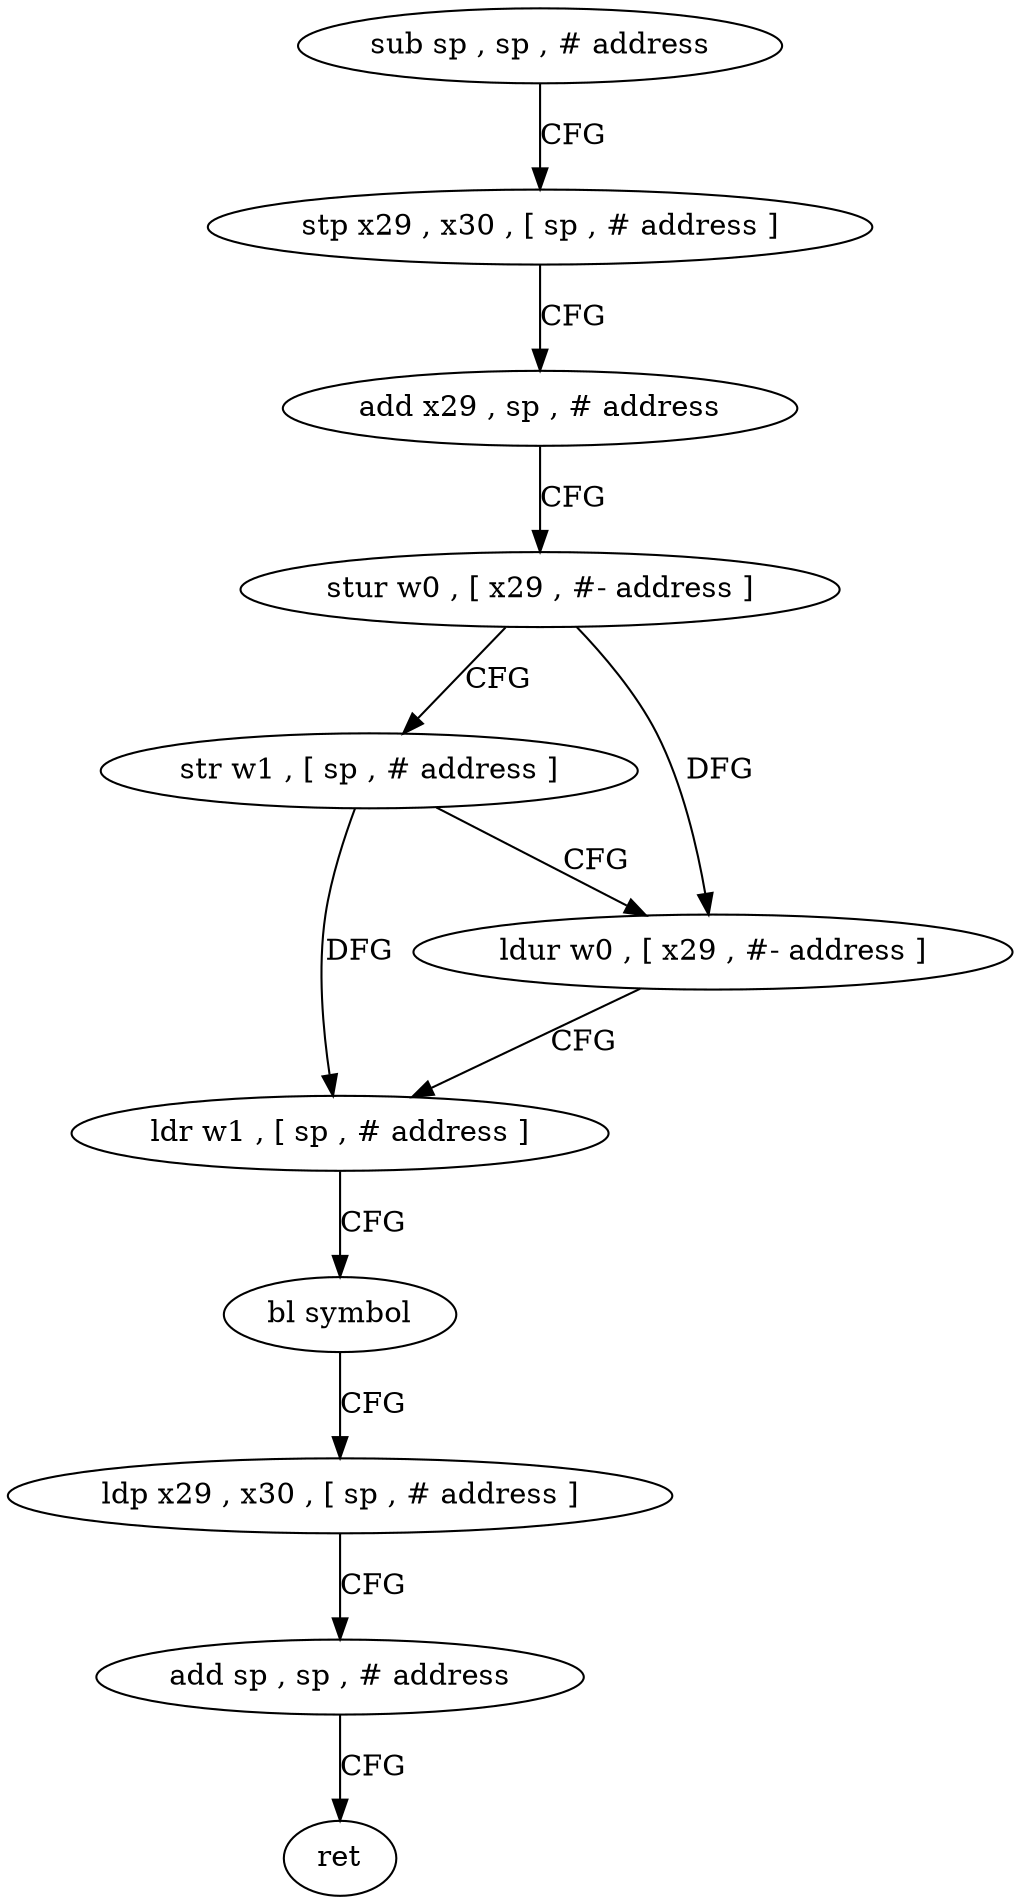 digraph "func" {
"4254228" [label = "sub sp , sp , # address" ]
"4254232" [label = "stp x29 , x30 , [ sp , # address ]" ]
"4254236" [label = "add x29 , sp , # address" ]
"4254240" [label = "stur w0 , [ x29 , #- address ]" ]
"4254244" [label = "str w1 , [ sp , # address ]" ]
"4254248" [label = "ldur w0 , [ x29 , #- address ]" ]
"4254252" [label = "ldr w1 , [ sp , # address ]" ]
"4254256" [label = "bl symbol" ]
"4254260" [label = "ldp x29 , x30 , [ sp , # address ]" ]
"4254264" [label = "add sp , sp , # address" ]
"4254268" [label = "ret" ]
"4254228" -> "4254232" [ label = "CFG" ]
"4254232" -> "4254236" [ label = "CFG" ]
"4254236" -> "4254240" [ label = "CFG" ]
"4254240" -> "4254244" [ label = "CFG" ]
"4254240" -> "4254248" [ label = "DFG" ]
"4254244" -> "4254248" [ label = "CFG" ]
"4254244" -> "4254252" [ label = "DFG" ]
"4254248" -> "4254252" [ label = "CFG" ]
"4254252" -> "4254256" [ label = "CFG" ]
"4254256" -> "4254260" [ label = "CFG" ]
"4254260" -> "4254264" [ label = "CFG" ]
"4254264" -> "4254268" [ label = "CFG" ]
}
